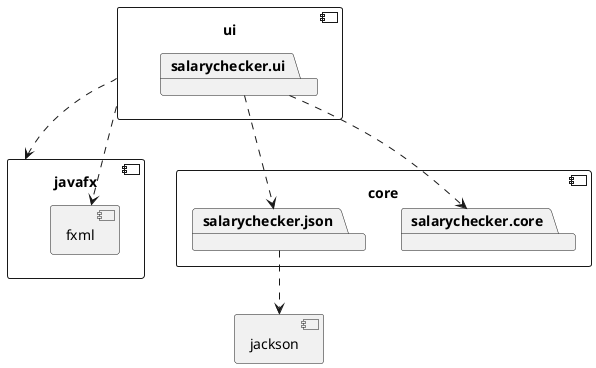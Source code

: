 @startuml

component core {
	package salarychecker.core
	package salarychecker.json
}

component jackson {
}

salarychecker.json ..> jackson

component ui {
	package salarychecker.ui
}


salarychecker.ui ..> salarychecker.core
salarychecker.ui ..> salarychecker.json

component javafx {
	component fxml {
	}
}

ui ..> javafx
ui ..> fxml

@enduml
